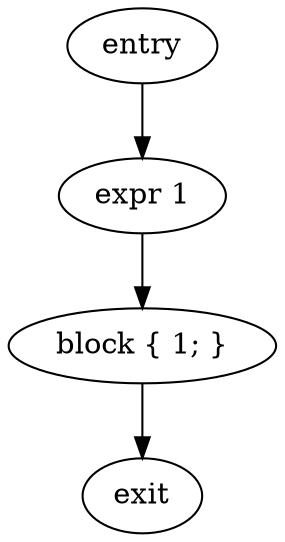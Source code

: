 digraph block {
    N0[label="entry"];
    N1[label="exit"];
    N2[label="expr 1"];
    N3[label="block { 1; }"];
    N0 -> N2;
    N2 -> N3;
    N3 -> N1;
}
